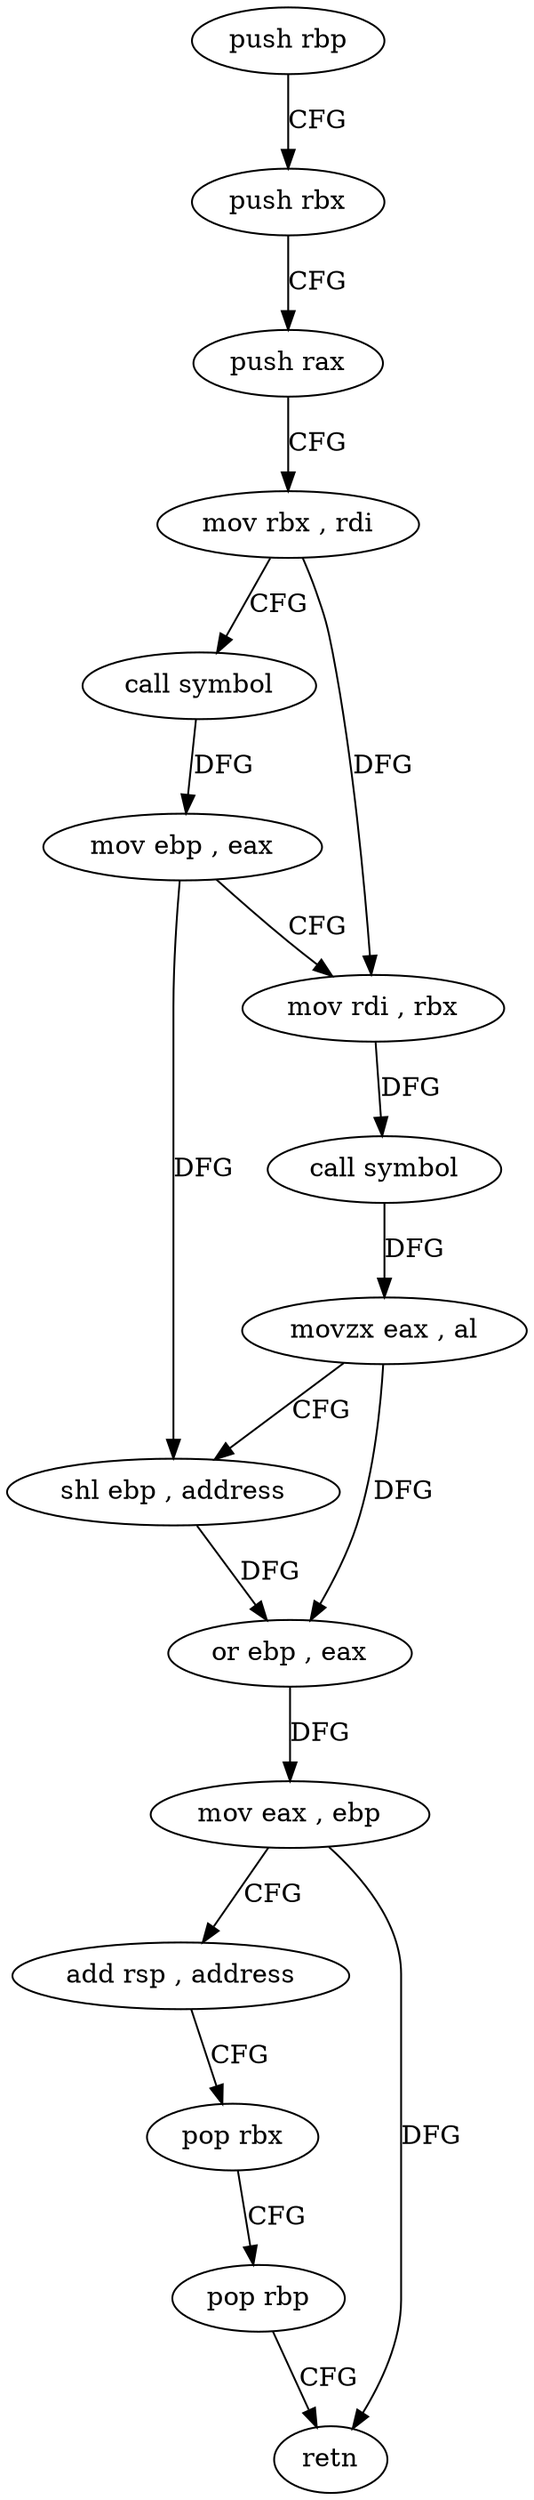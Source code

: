 digraph "func" {
"4211616" [label = "push rbp" ]
"4211617" [label = "push rbx" ]
"4211618" [label = "push rax" ]
"4211619" [label = "mov rbx , rdi" ]
"4211622" [label = "call symbol" ]
"4211627" [label = "mov ebp , eax" ]
"4211629" [label = "mov rdi , rbx" ]
"4211632" [label = "call symbol" ]
"4211637" [label = "movzx eax , al" ]
"4211640" [label = "shl ebp , address" ]
"4211643" [label = "or ebp , eax" ]
"4211645" [label = "mov eax , ebp" ]
"4211647" [label = "add rsp , address" ]
"4211651" [label = "pop rbx" ]
"4211652" [label = "pop rbp" ]
"4211653" [label = "retn" ]
"4211616" -> "4211617" [ label = "CFG" ]
"4211617" -> "4211618" [ label = "CFG" ]
"4211618" -> "4211619" [ label = "CFG" ]
"4211619" -> "4211622" [ label = "CFG" ]
"4211619" -> "4211629" [ label = "DFG" ]
"4211622" -> "4211627" [ label = "DFG" ]
"4211627" -> "4211629" [ label = "CFG" ]
"4211627" -> "4211640" [ label = "DFG" ]
"4211629" -> "4211632" [ label = "DFG" ]
"4211632" -> "4211637" [ label = "DFG" ]
"4211637" -> "4211640" [ label = "CFG" ]
"4211637" -> "4211643" [ label = "DFG" ]
"4211640" -> "4211643" [ label = "DFG" ]
"4211643" -> "4211645" [ label = "DFG" ]
"4211645" -> "4211647" [ label = "CFG" ]
"4211645" -> "4211653" [ label = "DFG" ]
"4211647" -> "4211651" [ label = "CFG" ]
"4211651" -> "4211652" [ label = "CFG" ]
"4211652" -> "4211653" [ label = "CFG" ]
}
